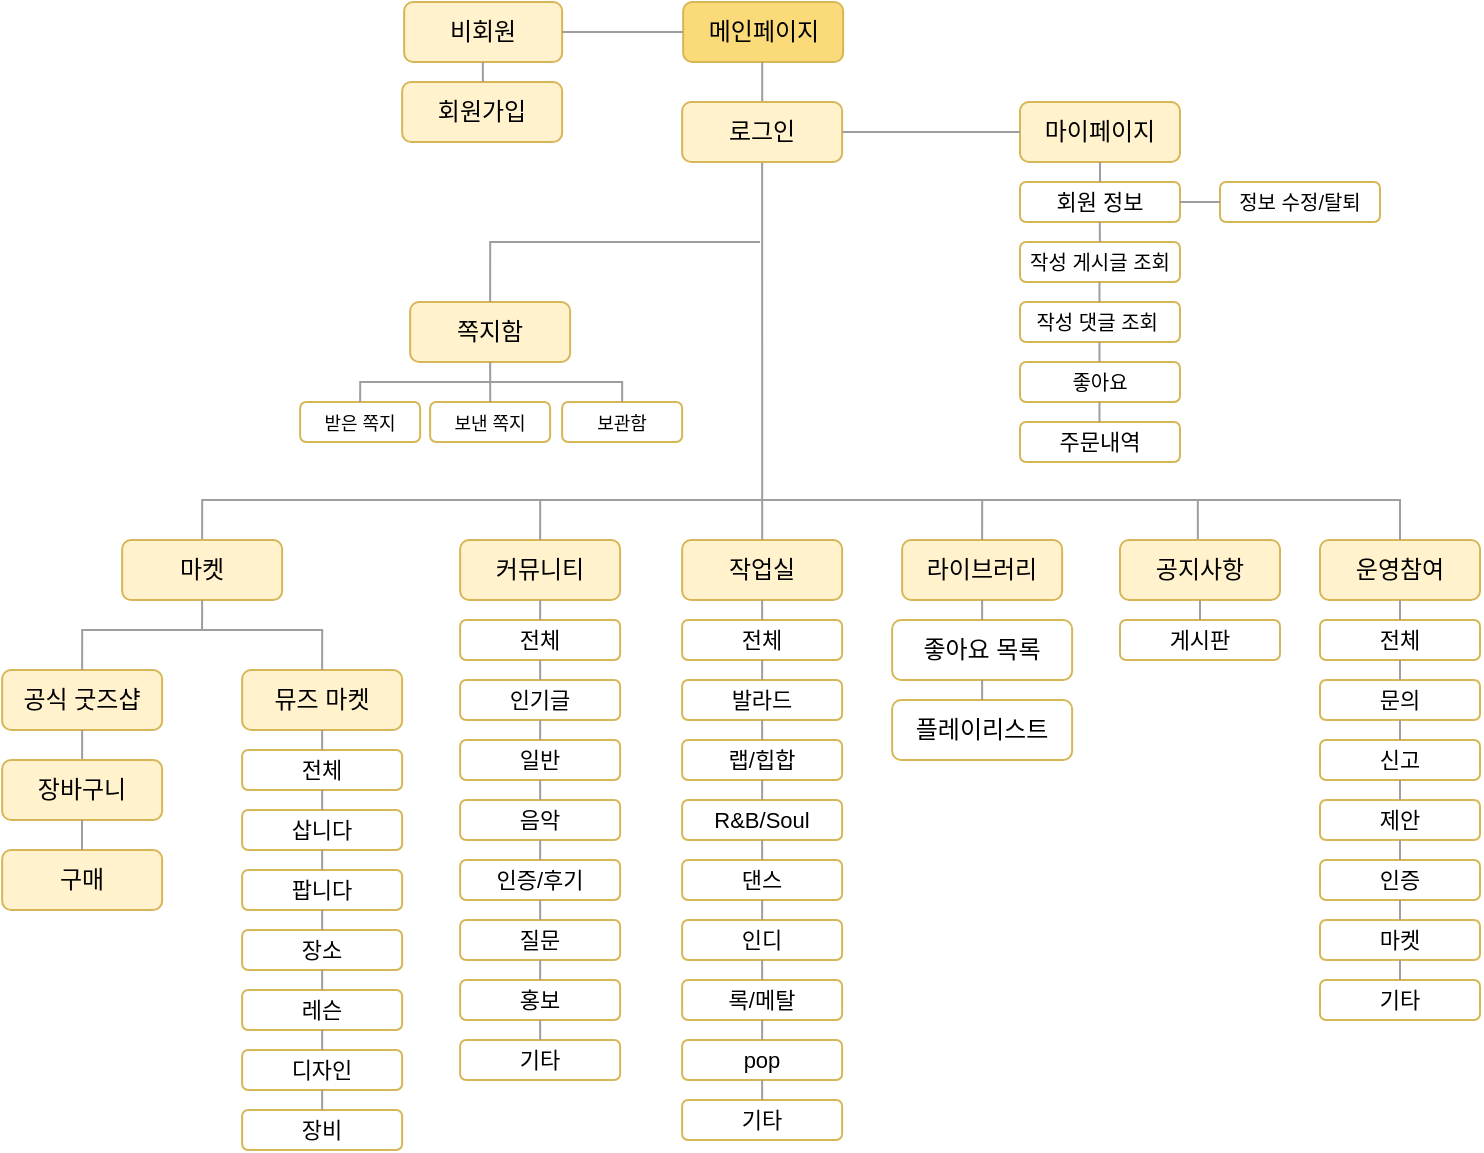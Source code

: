 <mxfile version="24.6.5" type="device" pages="2">
  <diagram name="페이지-1" id="FBjnpI0jLDktlnYusSt3">
    <mxGraphModel dx="1434" dy="1949" grid="1" gridSize="10" guides="1" tooltips="1" connect="1" arrows="1" fold="1" page="1" pageScale="1" pageWidth="827" pageHeight="1169" math="0" shadow="0">
      <root>
        <mxCell id="0" />
        <mxCell id="1" parent="0" />
        <mxCell id="0dvyu7xRg7RrmKDCG1FK-1" value="비회원" style="rounded=1;whiteSpace=wrap;html=1;fillColor=#fff2cc;strokeColor=#d6b656;" parent="1" vertex="1">
          <mxGeometry x="302.07" y="-90" width="79" height="30" as="geometry" />
        </mxCell>
        <mxCell id="0dvyu7xRg7RrmKDCG1FK-4" value="회원가입" style="rounded=1;whiteSpace=wrap;html=1;fillColor=#fff2cc;strokeColor=#d6b656;" parent="1" vertex="1">
          <mxGeometry x="301.07" y="-50" width="80" height="30" as="geometry" />
        </mxCell>
        <mxCell id="0dvyu7xRg7RrmKDCG1FK-15" value="마이페이지" style="rounded=1;whiteSpace=wrap;html=1;fillColor=#fff2cc;strokeColor=#d6b656;" parent="1" vertex="1">
          <mxGeometry x="610" y="-40" width="80" height="30" as="geometry" />
        </mxCell>
        <mxCell id="0dvyu7xRg7RrmKDCG1FK-17" value="회원 정보" style="rounded=1;whiteSpace=wrap;html=1;fillColor=#ffffff;strokeColor=#d6b656;fontSize=11;" parent="1" vertex="1">
          <mxGeometry x="610" width="80" height="20" as="geometry" />
        </mxCell>
        <mxCell id="0dvyu7xRg7RrmKDCG1FK-23" value="" style="edgeStyle=orthogonalEdgeStyle;rounded=0;orthogonalLoop=1;jettySize=auto;html=1;endArrow=none;endFill=0;strokeColor=#9e9e9e;exitX=0.5;exitY=0;exitDx=0;exitDy=0;entryX=0.5;entryY=1;entryDx=0;entryDy=0;" parent="1" source="0dvyu7xRg7RrmKDCG1FK-17" target="0dvyu7xRg7RrmKDCG1FK-15" edge="1">
          <mxGeometry relative="1" as="geometry">
            <mxPoint x="785" y="-5" as="sourcePoint" />
            <mxPoint x="700" y="-5" as="targetPoint" />
            <Array as="points" />
          </mxGeometry>
        </mxCell>
        <mxCell id="0dvyu7xRg7RrmKDCG1FK-30" value="라이브러리" style="rounded=1;whiteSpace=wrap;html=1;fillColor=#fff2cc;strokeColor=#d6b656;" parent="1" vertex="1">
          <mxGeometry x="551.07" y="179" width="80" height="30" as="geometry" />
        </mxCell>
        <mxCell id="0dvyu7xRg7RrmKDCG1FK-31" value="좋아요 목록" style="rounded=1;whiteSpace=wrap;html=1;fillColor=#ffffff;strokeColor=#d6b656;" parent="1" vertex="1">
          <mxGeometry x="546.07" y="219" width="90" height="30" as="geometry" />
        </mxCell>
        <mxCell id="0dvyu7xRg7RrmKDCG1FK-32" value="플레이리스트" style="rounded=1;whiteSpace=wrap;html=1;fillColor=#ffffff;strokeColor=#d6b656;" parent="1" vertex="1">
          <mxGeometry x="546.07" y="259" width="90" height="30" as="geometry" />
        </mxCell>
        <mxCell id="0dvyu7xRg7RrmKDCG1FK-33" value="&lt;font style=&quot;font-size: 9px;&quot;&gt;받은 쪽지&lt;/font&gt;" style="rounded=1;whiteSpace=wrap;html=1;fillColor=#ffffff;strokeColor=#d6b656;" parent="1" vertex="1">
          <mxGeometry x="250.07" y="110" width="60" height="20" as="geometry" />
        </mxCell>
        <mxCell id="0dvyu7xRg7RrmKDCG1FK-34" value="&lt;div style=&quot;font-size: 10px;&quot;&gt;&lt;font style=&quot;font-size: 10px;&quot;&gt;작성 게시글&amp;nbsp;&lt;/font&gt;&lt;span style=&quot;background-color: initial;&quot;&gt;조회&lt;/span&gt;&lt;/div&gt;" style="rounded=1;whiteSpace=wrap;html=1;fillColor=#ffffff;strokeColor=#d6b656;fontSize=11;" parent="1" vertex="1">
          <mxGeometry x="610" y="30" width="80" height="20" as="geometry" />
        </mxCell>
        <mxCell id="0dvyu7xRg7RrmKDCG1FK-35" value="&lt;div style=&quot;font-size: 10px;&quot;&gt;작성 댓글&amp;nbsp;&lt;span style=&quot;background-color: initial;&quot;&gt;조회&amp;nbsp;&lt;/span&gt;&lt;/div&gt;" style="rounded=1;whiteSpace=wrap;html=1;fillColor=#ffffff;strokeColor=#d6b656;fontSize=11;" parent="1" vertex="1">
          <mxGeometry x="610" y="60" width="80" height="20" as="geometry" />
        </mxCell>
        <mxCell id="0dvyu7xRg7RrmKDCG1FK-37" value="" style="edgeStyle=orthogonalEdgeStyle;rounded=0;orthogonalLoop=1;jettySize=auto;html=1;endArrow=none;endFill=0;strokeColor=#9e9e9e;entryX=0.5;entryY=1;entryDx=0;entryDy=0;" parent="1" edge="1">
          <mxGeometry relative="1" as="geometry">
            <mxPoint x="649.75" y="60" as="sourcePoint" />
            <mxPoint x="649.75" y="50" as="targetPoint" />
            <Array as="points" />
          </mxGeometry>
        </mxCell>
        <mxCell id="0dvyu7xRg7RrmKDCG1FK-38" value="쪽지함" style="rounded=1;whiteSpace=wrap;html=1;fillColor=#fff2cc;strokeColor=#d6b656;" parent="1" vertex="1">
          <mxGeometry x="305.07" y="60" width="80" height="30" as="geometry" />
        </mxCell>
        <mxCell id="0dvyu7xRg7RrmKDCG1FK-43" value="" style="edgeStyle=orthogonalEdgeStyle;rounded=0;orthogonalLoop=1;jettySize=auto;html=1;endArrow=none;endFill=0;strokeColor=#9e9e9e;exitX=0.5;exitY=0;exitDx=0;exitDy=0;entryX=0.5;entryY=1;entryDx=0;entryDy=0;" parent="1" source="0dvyu7xRg7RrmKDCG1FK-31" target="0dvyu7xRg7RrmKDCG1FK-30" edge="1">
          <mxGeometry relative="1" as="geometry">
            <mxPoint x="690.07" y="159" as="sourcePoint" />
            <mxPoint x="605.07" y="159" as="targetPoint" />
            <Array as="points" />
          </mxGeometry>
        </mxCell>
        <mxCell id="0dvyu7xRg7RrmKDCG1FK-46" value="" style="edgeStyle=orthogonalEdgeStyle;rounded=0;orthogonalLoop=1;jettySize=auto;html=1;endArrow=none;endFill=0;strokeColor=#9e9e9e;exitX=0.5;exitY=0;exitDx=0;exitDy=0;entryX=0.5;entryY=1;entryDx=0;entryDy=0;" parent="1" source="0dvyu7xRg7RrmKDCG1FK-32" target="0dvyu7xRg7RrmKDCG1FK-31" edge="1">
          <mxGeometry relative="1" as="geometry">
            <mxPoint x="774.07" y="213.66" as="sourcePoint" />
            <mxPoint x="689.07" y="213.66" as="targetPoint" />
            <Array as="points" />
          </mxGeometry>
        </mxCell>
        <mxCell id="0dvyu7xRg7RrmKDCG1FK-47" value="&lt;font style=&quot;font-size: 9px;&quot;&gt;보낸 쪽지&lt;/font&gt;" style="rounded=1;whiteSpace=wrap;html=1;fillColor=#ffffff;strokeColor=#d6b656;" parent="1" vertex="1">
          <mxGeometry x="315.07" y="110" width="60" height="20" as="geometry" />
        </mxCell>
        <mxCell id="0dvyu7xRg7RrmKDCG1FK-48" value="&lt;font style=&quot;font-size: 9px;&quot;&gt;보관함&lt;/font&gt;" style="rounded=1;whiteSpace=wrap;html=1;fillColor=#ffffff;strokeColor=#d6b656;" parent="1" vertex="1">
          <mxGeometry x="381.07" y="110" width="60" height="20" as="geometry" />
        </mxCell>
        <mxCell id="0dvyu7xRg7RrmKDCG1FK-50" value="" style="edgeStyle=orthogonalEdgeStyle;rounded=0;orthogonalLoop=1;jettySize=auto;html=1;endArrow=none;endFill=0;strokeColor=#9e9e9e;entryX=0.5;entryY=1;entryDx=0;entryDy=0;" parent="1" source="0dvyu7xRg7RrmKDCG1FK-47" target="0dvyu7xRg7RrmKDCG1FK-38" edge="1">
          <mxGeometry relative="1" as="geometry">
            <mxPoint x="635.07" y="74.71" as="sourcePoint" />
            <mxPoint x="480.07" y="74.71" as="targetPoint" />
            <Array as="points" />
          </mxGeometry>
        </mxCell>
        <mxCell id="0dvyu7xRg7RrmKDCG1FK-51" value="" style="edgeStyle=orthogonalEdgeStyle;rounded=0;orthogonalLoop=1;jettySize=auto;html=1;endArrow=none;endFill=0;strokeColor=#9e9e9e;exitX=0.5;exitY=0;exitDx=0;exitDy=0;entryX=0.5;entryY=0;entryDx=0;entryDy=0;" parent="1" source="0dvyu7xRg7RrmKDCG1FK-48" target="0dvyu7xRg7RrmKDCG1FK-33" edge="1">
          <mxGeometry relative="1" as="geometry">
            <mxPoint x="422.57" y="100" as="sourcePoint" />
            <mxPoint x="267.57" y="100" as="targetPoint" />
            <Array as="points">
              <mxPoint x="411.07" y="100" />
              <mxPoint x="280.07" y="100" />
            </Array>
          </mxGeometry>
        </mxCell>
        <mxCell id="0dvyu7xRg7RrmKDCG1FK-52" value="커뮤니티" style="rounded=1;whiteSpace=wrap;html=1;fillColor=#fff2cc;strokeColor=#d6b656;" parent="1" vertex="1">
          <mxGeometry x="330.07" y="179" width="80" height="30" as="geometry" />
        </mxCell>
        <mxCell id="0dvyu7xRg7RrmKDCG1FK-66" value="뮤즈 마켓" style="rounded=1;whiteSpace=wrap;html=1;fillColor=#fff2cc;strokeColor=#d6b656;" parent="1" vertex="1">
          <mxGeometry x="221.07" y="244" width="80" height="30" as="geometry" />
        </mxCell>
        <mxCell id="0dvyu7xRg7RrmKDCG1FK-67" value="전체" style="rounded=1;whiteSpace=wrap;html=1;fillColor=#ffffff;strokeColor=#d6b656;fontSize=11;" parent="1" vertex="1">
          <mxGeometry x="221.07" y="284" width="80" height="20" as="geometry" />
        </mxCell>
        <mxCell id="A5y9IBi3hMwTZEFRAEAs-2" value="" style="edgeStyle=orthogonalEdgeStyle;rounded=0;orthogonalLoop=1;jettySize=auto;html=1;endArrow=none;endFill=0;strokeColor=#9e9e9e;exitX=0.5;exitY=1;exitDx=0;exitDy=0;entryX=0.5;entryY=0;entryDx=0;entryDy=0;" parent="1" target="0dvyu7xRg7RrmKDCG1FK-67" edge="1">
          <mxGeometry relative="1" as="geometry">
            <mxPoint x="261.07" y="274" as="sourcePoint" />
            <mxPoint x="151.07" y="284" as="targetPoint" />
            <Array as="points" />
          </mxGeometry>
        </mxCell>
        <mxCell id="P94jC0ZwyTHtsRuPvJ_n-1" value="작업실" style="rounded=1;whiteSpace=wrap;html=1;fillColor=#fff2cc;strokeColor=#d6b656;" parent="1" vertex="1">
          <mxGeometry x="441.07" y="179" width="80" height="30" as="geometry" />
        </mxCell>
        <mxCell id="_TSB36N1gyCDnTx2Kz4D-2" value="메인페이지" style="rounded=1;whiteSpace=wrap;html=1;fillColor=#fbdb79;strokeColor=#d6b656;" parent="1" vertex="1">
          <mxGeometry x="441.57" y="-90" width="80" height="30" as="geometry" />
        </mxCell>
        <mxCell id="_TSB36N1gyCDnTx2Kz4D-8" value="" style="edgeStyle=orthogonalEdgeStyle;rounded=0;orthogonalLoop=1;jettySize=auto;html=1;endArrow=none;endFill=0;strokeColor=#9e9e9e;exitX=0.5;exitY=0;exitDx=0;exitDy=0;" parent="1" edge="1">
          <mxGeometry relative="1" as="geometry">
            <mxPoint x="698.93" y="179" as="sourcePoint" />
            <mxPoint x="201.07" y="179" as="targetPoint" />
            <Array as="points">
              <mxPoint x="699.07" y="159" />
              <mxPoint x="201.07" y="159" />
            </Array>
          </mxGeometry>
        </mxCell>
        <mxCell id="_TSB36N1gyCDnTx2Kz4D-9" value="" style="edgeStyle=orthogonalEdgeStyle;rounded=0;orthogonalLoop=1;jettySize=auto;html=1;endArrow=none;endFill=0;strokeColor=#9e9e9e;exitX=0.5;exitY=0;exitDx=0;exitDy=0;entryX=0.5;entryY=0;entryDx=0;entryDy=0;" parent="1" source="0dvyu7xRg7RrmKDCG1FK-30" target="0dvyu7xRg7RrmKDCG1FK-52" edge="1">
          <mxGeometry relative="1" as="geometry">
            <mxPoint x="541.07" y="169" as="sourcePoint" />
            <mxPoint x="410.07" y="169" as="targetPoint" />
            <Array as="points">
              <mxPoint x="591.07" y="159" />
              <mxPoint x="370.07" y="159" />
            </Array>
          </mxGeometry>
        </mxCell>
        <mxCell id="_TSB36N1gyCDnTx2Kz4D-10" value="" style="edgeStyle=orthogonalEdgeStyle;rounded=0;orthogonalLoop=1;jettySize=auto;html=1;endArrow=none;endFill=0;strokeColor=#9e9e9e;entryX=0.5;entryY=1;entryDx=0;entryDy=0;" parent="1" source="0dvyu7xRg7RrmKDCG1FK-5" target="_TSB36N1gyCDnTx2Kz4D-2" edge="1">
          <mxGeometry relative="1" as="geometry">
            <mxPoint x="630" y="380" as="sourcePoint" />
            <mxPoint x="485" y="420" as="targetPoint" />
            <Array as="points" />
          </mxGeometry>
        </mxCell>
        <mxCell id="LDmnW0OiDP1UQWlY4Xmx-5" value="" style="edgeStyle=orthogonalEdgeStyle;rounded=0;orthogonalLoop=1;jettySize=auto;html=1;endArrow=none;endFill=0;strokeColor=#9e9e9e;exitX=0.5;exitY=0;exitDx=0;exitDy=0;entryX=0.5;entryY=1;entryDx=0;entryDy=0;" parent="1" edge="1">
          <mxGeometry relative="1" as="geometry">
            <mxPoint x="341.44" y="-50" as="sourcePoint" />
            <mxPoint x="341.44" y="-60" as="targetPoint" />
            <Array as="points">
              <mxPoint x="341.44" y="-60" />
              <mxPoint x="341.44" y="-60" />
            </Array>
          </mxGeometry>
        </mxCell>
        <mxCell id="LDmnW0OiDP1UQWlY4Xmx-6" value="공지사항" style="rounded=1;whiteSpace=wrap;html=1;fillColor=#fff2cc;strokeColor=#d6b656;" parent="1" vertex="1">
          <mxGeometry x="660" y="179" width="80" height="30" as="geometry" />
        </mxCell>
        <mxCell id="LDmnW0OiDP1UQWlY4Xmx-7" value="&lt;font style=&quot;font-size: 11px;&quot;&gt;게시판&lt;/font&gt;" style="rounded=1;whiteSpace=wrap;html=1;fillColor=#ffffff;strokeColor=#d6b656;" parent="1" vertex="1">
          <mxGeometry x="660" y="219" width="80" height="20" as="geometry" />
        </mxCell>
        <mxCell id="LDmnW0OiDP1UQWlY4Xmx-8" value="" style="edgeStyle=orthogonalEdgeStyle;rounded=0;orthogonalLoop=1;jettySize=auto;html=1;endArrow=none;endFill=0;strokeColor=#9e9e9e;exitX=0.5;exitY=1;exitDx=0;exitDy=0;" parent="1" source="LDmnW0OiDP1UQWlY4Xmx-6" edge="1">
          <mxGeometry relative="1" as="geometry">
            <mxPoint x="644" y="219" as="sourcePoint" />
            <mxPoint x="700" y="219" as="targetPoint" />
            <Array as="points" />
          </mxGeometry>
        </mxCell>
        <mxCell id="LDmnW0OiDP1UQWlY4Xmx-9" value="운영참여" style="rounded=1;whiteSpace=wrap;html=1;fillColor=#fff2cc;strokeColor=#d6b656;" parent="1" vertex="1">
          <mxGeometry x="760" y="179" width="80" height="30" as="geometry" />
        </mxCell>
        <mxCell id="LDmnW0OiDP1UQWlY4Xmx-10" value="전체" style="rounded=1;whiteSpace=wrap;html=1;fillColor=#ffffff;strokeColor=#d6b656;fontSize=11;" parent="1" vertex="1">
          <mxGeometry x="760" y="219" width="80" height="20" as="geometry" />
        </mxCell>
        <mxCell id="LDmnW0OiDP1UQWlY4Xmx-11" value="" style="edgeStyle=orthogonalEdgeStyle;rounded=0;orthogonalLoop=1;jettySize=auto;html=1;endArrow=none;endFill=0;strokeColor=#9e9e9e;exitX=0.5;exitY=1;exitDx=0;exitDy=0;" parent="1" source="LDmnW0OiDP1UQWlY4Xmx-9" edge="1">
          <mxGeometry relative="1" as="geometry">
            <mxPoint x="744" y="219" as="sourcePoint" />
            <mxPoint x="800" y="219" as="targetPoint" />
            <Array as="points" />
          </mxGeometry>
        </mxCell>
        <mxCell id="LDmnW0OiDP1UQWlY4Xmx-12" value="문의" style="rounded=1;whiteSpace=wrap;html=1;fillColor=#ffffff;strokeColor=#d6b656;fontSize=11;" parent="1" vertex="1">
          <mxGeometry x="760" y="249" width="80" height="20" as="geometry" />
        </mxCell>
        <mxCell id="LDmnW0OiDP1UQWlY4Xmx-13" value="" style="edgeStyle=orthogonalEdgeStyle;rounded=0;orthogonalLoop=1;jettySize=auto;html=1;endArrow=none;endFill=0;strokeColor=#9e9e9e;exitX=0.5;exitY=1;exitDx=0;exitDy=0;" parent="1" edge="1">
          <mxGeometry relative="1" as="geometry">
            <mxPoint x="800" y="239" as="sourcePoint" />
            <mxPoint x="800" y="249" as="targetPoint" />
            <Array as="points" />
          </mxGeometry>
        </mxCell>
        <mxCell id="LDmnW0OiDP1UQWlY4Xmx-14" value="신고" style="rounded=1;whiteSpace=wrap;html=1;fillColor=#ffffff;strokeColor=#d6b656;fontSize=11;" parent="1" vertex="1">
          <mxGeometry x="760" y="279" width="80" height="20" as="geometry" />
        </mxCell>
        <mxCell id="LDmnW0OiDP1UQWlY4Xmx-15" value="" style="edgeStyle=orthogonalEdgeStyle;rounded=0;orthogonalLoop=1;jettySize=auto;html=1;endArrow=none;endFill=0;strokeColor=#9e9e9e;exitX=0.5;exitY=1;exitDx=0;exitDy=0;" parent="1" edge="1">
          <mxGeometry relative="1" as="geometry">
            <mxPoint x="800" y="269" as="sourcePoint" />
            <mxPoint x="800" y="279" as="targetPoint" />
            <Array as="points" />
          </mxGeometry>
        </mxCell>
        <mxCell id="LDmnW0OiDP1UQWlY4Xmx-16" value="제안" style="rounded=1;whiteSpace=wrap;html=1;fillColor=#ffffff;strokeColor=#d6b656;fontSize=11;" parent="1" vertex="1">
          <mxGeometry x="760" y="309" width="80" height="20" as="geometry" />
        </mxCell>
        <mxCell id="LDmnW0OiDP1UQWlY4Xmx-17" value="" style="edgeStyle=orthogonalEdgeStyle;rounded=0;orthogonalLoop=1;jettySize=auto;html=1;endArrow=none;endFill=0;strokeColor=#9e9e9e;exitX=0.5;exitY=1;exitDx=0;exitDy=0;" parent="1" edge="1">
          <mxGeometry relative="1" as="geometry">
            <mxPoint x="800" y="299" as="sourcePoint" />
            <mxPoint x="800" y="309" as="targetPoint" />
            <Array as="points" />
          </mxGeometry>
        </mxCell>
        <mxCell id="LDmnW0OiDP1UQWlY4Xmx-18" value="인증" style="rounded=1;whiteSpace=wrap;html=1;fillColor=#ffffff;strokeColor=#d6b656;fontSize=11;" parent="1" vertex="1">
          <mxGeometry x="760" y="339" width="80" height="20" as="geometry" />
        </mxCell>
        <mxCell id="LDmnW0OiDP1UQWlY4Xmx-19" value="" style="edgeStyle=orthogonalEdgeStyle;rounded=0;orthogonalLoop=1;jettySize=auto;html=1;endArrow=none;endFill=0;strokeColor=#9e9e9e;exitX=0.5;exitY=1;exitDx=0;exitDy=0;" parent="1" edge="1">
          <mxGeometry relative="1" as="geometry">
            <mxPoint x="800" y="329" as="sourcePoint" />
            <mxPoint x="800" y="339" as="targetPoint" />
            <Array as="points" />
          </mxGeometry>
        </mxCell>
        <mxCell id="LDmnW0OiDP1UQWlY4Xmx-20" value="마켓" style="rounded=1;whiteSpace=wrap;html=1;fillColor=#ffffff;strokeColor=#d6b656;fontSize=11;" parent="1" vertex="1">
          <mxGeometry x="760" y="369" width="80" height="20" as="geometry" />
        </mxCell>
        <mxCell id="LDmnW0OiDP1UQWlY4Xmx-21" value="" style="edgeStyle=orthogonalEdgeStyle;rounded=0;orthogonalLoop=1;jettySize=auto;html=1;endArrow=none;endFill=0;strokeColor=#9e9e9e;exitX=0.5;exitY=1;exitDx=0;exitDy=0;" parent="1" edge="1">
          <mxGeometry relative="1" as="geometry">
            <mxPoint x="800" y="359" as="sourcePoint" />
            <mxPoint x="800" y="369" as="targetPoint" />
            <Array as="points" />
          </mxGeometry>
        </mxCell>
        <mxCell id="LDmnW0OiDP1UQWlY4Xmx-22" value="기타" style="rounded=1;whiteSpace=wrap;html=1;fillColor=#ffffff;strokeColor=#d6b656;fontSize=11;" parent="1" vertex="1">
          <mxGeometry x="760" y="399" width="80" height="20" as="geometry" />
        </mxCell>
        <mxCell id="LDmnW0OiDP1UQWlY4Xmx-23" value="" style="edgeStyle=orthogonalEdgeStyle;rounded=0;orthogonalLoop=1;jettySize=auto;html=1;endArrow=none;endFill=0;strokeColor=#9e9e9e;exitX=0.5;exitY=1;exitDx=0;exitDy=0;" parent="1" edge="1">
          <mxGeometry relative="1" as="geometry">
            <mxPoint x="800" y="389" as="sourcePoint" />
            <mxPoint x="800" y="399" as="targetPoint" />
            <Array as="points" />
          </mxGeometry>
        </mxCell>
        <mxCell id="LDmnW0OiDP1UQWlY4Xmx-24" value="삽니다" style="rounded=1;whiteSpace=wrap;html=1;fillColor=#ffffff;strokeColor=#d6b656;fontSize=11;" parent="1" vertex="1">
          <mxGeometry x="221.07" y="314" width="80" height="20" as="geometry" />
        </mxCell>
        <mxCell id="LDmnW0OiDP1UQWlY4Xmx-25" value="" style="edgeStyle=orthogonalEdgeStyle;rounded=0;orthogonalLoop=1;jettySize=auto;html=1;endArrow=none;endFill=0;strokeColor=#9e9e9e;exitX=0.5;exitY=1;exitDx=0;exitDy=0;entryX=0.5;entryY=0;entryDx=0;entryDy=0;" parent="1" target="LDmnW0OiDP1UQWlY4Xmx-24" edge="1">
          <mxGeometry relative="1" as="geometry">
            <mxPoint x="261.07" y="304" as="sourcePoint" />
            <mxPoint x="151.07" y="314" as="targetPoint" />
            <Array as="points" />
          </mxGeometry>
        </mxCell>
        <mxCell id="LDmnW0OiDP1UQWlY4Xmx-26" value="팝니다" style="rounded=1;whiteSpace=wrap;html=1;fillColor=#ffffff;strokeColor=#d6b656;fontSize=11;" parent="1" vertex="1">
          <mxGeometry x="221.07" y="344" width="80" height="20" as="geometry" />
        </mxCell>
        <mxCell id="LDmnW0OiDP1UQWlY4Xmx-27" value="" style="edgeStyle=orthogonalEdgeStyle;rounded=0;orthogonalLoop=1;jettySize=auto;html=1;endArrow=none;endFill=0;strokeColor=#9e9e9e;exitX=0.5;exitY=1;exitDx=0;exitDy=0;entryX=0.5;entryY=0;entryDx=0;entryDy=0;" parent="1" target="LDmnW0OiDP1UQWlY4Xmx-26" edge="1">
          <mxGeometry relative="1" as="geometry">
            <mxPoint x="261.07" y="334" as="sourcePoint" />
            <mxPoint x="151.07" y="344" as="targetPoint" />
            <Array as="points" />
          </mxGeometry>
        </mxCell>
        <mxCell id="LDmnW0OiDP1UQWlY4Xmx-28" value="장소" style="rounded=1;whiteSpace=wrap;html=1;fillColor=#ffffff;strokeColor=#d6b656;fontSize=11;" parent="1" vertex="1">
          <mxGeometry x="221.07" y="374" width="80" height="20" as="geometry" />
        </mxCell>
        <mxCell id="LDmnW0OiDP1UQWlY4Xmx-29" value="" style="edgeStyle=orthogonalEdgeStyle;rounded=0;orthogonalLoop=1;jettySize=auto;html=1;endArrow=none;endFill=0;strokeColor=#9e9e9e;exitX=0.5;exitY=1;exitDx=0;exitDy=0;entryX=0.5;entryY=0;entryDx=0;entryDy=0;" parent="1" target="LDmnW0OiDP1UQWlY4Xmx-28" edge="1">
          <mxGeometry relative="1" as="geometry">
            <mxPoint x="261.07" y="364" as="sourcePoint" />
            <mxPoint x="151.07" y="374" as="targetPoint" />
            <Array as="points" />
          </mxGeometry>
        </mxCell>
        <mxCell id="LDmnW0OiDP1UQWlY4Xmx-30" value="레슨" style="rounded=1;whiteSpace=wrap;html=1;fillColor=#ffffff;strokeColor=#d6b656;fontSize=11;" parent="1" vertex="1">
          <mxGeometry x="221.07" y="404" width="80" height="20" as="geometry" />
        </mxCell>
        <mxCell id="LDmnW0OiDP1UQWlY4Xmx-31" value="" style="edgeStyle=orthogonalEdgeStyle;rounded=0;orthogonalLoop=1;jettySize=auto;html=1;endArrow=none;endFill=0;strokeColor=#9e9e9e;exitX=0.5;exitY=1;exitDx=0;exitDy=0;entryX=0.5;entryY=0;entryDx=0;entryDy=0;" parent="1" target="LDmnW0OiDP1UQWlY4Xmx-30" edge="1">
          <mxGeometry relative="1" as="geometry">
            <mxPoint x="261.07" y="394" as="sourcePoint" />
            <mxPoint x="151.07" y="404" as="targetPoint" />
            <Array as="points" />
          </mxGeometry>
        </mxCell>
        <mxCell id="LDmnW0OiDP1UQWlY4Xmx-32" value="디자인" style="rounded=1;whiteSpace=wrap;html=1;fillColor=#ffffff;strokeColor=#d6b656;fontSize=11;" parent="1" vertex="1">
          <mxGeometry x="221.07" y="434" width="80" height="20" as="geometry" />
        </mxCell>
        <mxCell id="LDmnW0OiDP1UQWlY4Xmx-33" value="" style="edgeStyle=orthogonalEdgeStyle;rounded=0;orthogonalLoop=1;jettySize=auto;html=1;endArrow=none;endFill=0;strokeColor=#9e9e9e;exitX=0.5;exitY=1;exitDx=0;exitDy=0;entryX=0.5;entryY=0;entryDx=0;entryDy=0;" parent="1" target="LDmnW0OiDP1UQWlY4Xmx-32" edge="1">
          <mxGeometry relative="1" as="geometry">
            <mxPoint x="261.07" y="424" as="sourcePoint" />
            <mxPoint x="151.07" y="434" as="targetPoint" />
            <Array as="points" />
          </mxGeometry>
        </mxCell>
        <mxCell id="LDmnW0OiDP1UQWlY4Xmx-34" value="장비" style="rounded=1;whiteSpace=wrap;html=1;fillColor=#ffffff;strokeColor=#d6b656;fontSize=11;" parent="1" vertex="1">
          <mxGeometry x="221.07" y="464" width="80" height="20" as="geometry" />
        </mxCell>
        <mxCell id="LDmnW0OiDP1UQWlY4Xmx-35" value="" style="edgeStyle=orthogonalEdgeStyle;rounded=0;orthogonalLoop=1;jettySize=auto;html=1;endArrow=none;endFill=0;strokeColor=#9e9e9e;exitX=0.5;exitY=1;exitDx=0;exitDy=0;entryX=0.5;entryY=0;entryDx=0;entryDy=0;" parent="1" target="LDmnW0OiDP1UQWlY4Xmx-34" edge="1">
          <mxGeometry relative="1" as="geometry">
            <mxPoint x="261.07" y="454" as="sourcePoint" />
            <mxPoint x="151.07" y="464" as="targetPoint" />
            <Array as="points" />
          </mxGeometry>
        </mxCell>
        <mxCell id="LDmnW0OiDP1UQWlY4Xmx-36" value="공식 굿즈샵" style="rounded=1;whiteSpace=wrap;html=1;fillColor=#fff2cc;strokeColor=#d6b656;" parent="1" vertex="1">
          <mxGeometry x="101.07" y="244" width="80" height="30" as="geometry" />
        </mxCell>
        <mxCell id="LDmnW0OiDP1UQWlY4Xmx-37" value="마켓" style="rounded=1;whiteSpace=wrap;html=1;fillColor=#fff2cc;strokeColor=#d6b656;" parent="1" vertex="1">
          <mxGeometry x="161.07" y="179" width="80" height="30" as="geometry" />
        </mxCell>
        <mxCell id="LDmnW0OiDP1UQWlY4Xmx-38" value="" style="edgeStyle=orthogonalEdgeStyle;rounded=0;orthogonalLoop=1;jettySize=auto;html=1;endArrow=none;endFill=0;strokeColor=#9e9e9e;" parent="1" edge="1">
          <mxGeometry relative="1" as="geometry">
            <mxPoint x="261.07" y="244" as="sourcePoint" />
            <mxPoint x="141.07" y="244" as="targetPoint" />
            <Array as="points">
              <mxPoint x="261.07" y="224" />
              <mxPoint x="141.07" y="224" />
            </Array>
          </mxGeometry>
        </mxCell>
        <mxCell id="LDmnW0OiDP1UQWlY4Xmx-40" value="" style="edgeStyle=orthogonalEdgeStyle;rounded=0;orthogonalLoop=1;jettySize=auto;html=1;endArrow=none;endFill=0;strokeColor=#9e9e9e;exitX=0.5;exitY=1;exitDx=0;exitDy=0;" parent="1" source="LDmnW0OiDP1UQWlY4Xmx-37" edge="1">
          <mxGeometry relative="1" as="geometry">
            <mxPoint x="201.04" y="214" as="sourcePoint" />
            <mxPoint x="201.04" y="224" as="targetPoint" />
            <Array as="points" />
          </mxGeometry>
        </mxCell>
        <mxCell id="LDmnW0OiDP1UQWlY4Xmx-42" value="" style="edgeStyle=orthogonalEdgeStyle;rounded=0;orthogonalLoop=1;jettySize=auto;html=1;endArrow=none;endFill=0;strokeColor=#9e9e9e;exitX=0.5;exitY=1;exitDx=0;exitDy=0;" parent="1" source="LDmnW0OiDP1UQWlY4Xmx-36" edge="1">
          <mxGeometry relative="1" as="geometry">
            <mxPoint x="141.03" y="284" as="sourcePoint" />
            <mxPoint x="141.07" y="289" as="targetPoint" />
            <Array as="points" />
          </mxGeometry>
        </mxCell>
        <mxCell id="LDmnW0OiDP1UQWlY4Xmx-43" value="장바구니" style="rounded=1;whiteSpace=wrap;html=1;fillColor=#fff2cc;strokeColor=#d6b656;" parent="1" vertex="1">
          <mxGeometry x="101.07" y="289" width="80" height="30" as="geometry" />
        </mxCell>
        <mxCell id="LDmnW0OiDP1UQWlY4Xmx-44" value="구매" style="rounded=1;whiteSpace=wrap;html=1;fillColor=#fff2cc;strokeColor=#d6b656;" parent="1" vertex="1">
          <mxGeometry x="101.07" y="334" width="80" height="30" as="geometry" />
        </mxCell>
        <mxCell id="LDmnW0OiDP1UQWlY4Xmx-45" value="" style="edgeStyle=orthogonalEdgeStyle;rounded=0;orthogonalLoop=1;jettySize=auto;html=1;endArrow=none;endFill=0;strokeColor=#9e9e9e;exitX=0.5;exitY=1;exitDx=0;exitDy=0;" parent="1" edge="1">
          <mxGeometry relative="1" as="geometry">
            <mxPoint x="141" y="319" as="sourcePoint" />
            <mxPoint x="141" y="334" as="targetPoint" />
            <Array as="points" />
          </mxGeometry>
        </mxCell>
        <mxCell id="LDmnW0OiDP1UQWlY4Xmx-48" value="전체" style="rounded=1;whiteSpace=wrap;html=1;fillColor=#ffffff;strokeColor=#d6b656;fontSize=11;" parent="1" vertex="1">
          <mxGeometry x="330.07" y="219" width="80" height="20" as="geometry" />
        </mxCell>
        <mxCell id="LDmnW0OiDP1UQWlY4Xmx-49" value="" style="edgeStyle=orthogonalEdgeStyle;rounded=0;orthogonalLoop=1;jettySize=auto;html=1;endArrow=none;endFill=0;strokeColor=#9e9e9e;exitX=0.5;exitY=1;exitDx=0;exitDy=0;entryX=0.5;entryY=0;entryDx=0;entryDy=0;" parent="1" target="LDmnW0OiDP1UQWlY4Xmx-48" edge="1">
          <mxGeometry relative="1" as="geometry">
            <mxPoint x="370.07" y="209" as="sourcePoint" />
            <mxPoint x="260.07" y="219" as="targetPoint" />
            <Array as="points" />
          </mxGeometry>
        </mxCell>
        <mxCell id="LDmnW0OiDP1UQWlY4Xmx-50" value="인기글" style="rounded=1;whiteSpace=wrap;html=1;fillColor=#ffffff;strokeColor=#d6b656;fontSize=11;" parent="1" vertex="1">
          <mxGeometry x="330.07" y="249" width="80" height="20" as="geometry" />
        </mxCell>
        <mxCell id="LDmnW0OiDP1UQWlY4Xmx-51" value="" style="edgeStyle=orthogonalEdgeStyle;rounded=0;orthogonalLoop=1;jettySize=auto;html=1;endArrow=none;endFill=0;strokeColor=#9e9e9e;exitX=0.5;exitY=1;exitDx=0;exitDy=0;entryX=0.5;entryY=0;entryDx=0;entryDy=0;" parent="1" target="LDmnW0OiDP1UQWlY4Xmx-50" edge="1">
          <mxGeometry relative="1" as="geometry">
            <mxPoint x="370.07" y="239" as="sourcePoint" />
            <mxPoint x="260.07" y="249" as="targetPoint" />
            <Array as="points" />
          </mxGeometry>
        </mxCell>
        <mxCell id="LDmnW0OiDP1UQWlY4Xmx-52" value="일반" style="rounded=1;whiteSpace=wrap;html=1;fillColor=#ffffff;strokeColor=#d6b656;fontSize=11;" parent="1" vertex="1">
          <mxGeometry x="330.07" y="279" width="80" height="20" as="geometry" />
        </mxCell>
        <mxCell id="LDmnW0OiDP1UQWlY4Xmx-53" value="" style="edgeStyle=orthogonalEdgeStyle;rounded=0;orthogonalLoop=1;jettySize=auto;html=1;endArrow=none;endFill=0;strokeColor=#9e9e9e;exitX=0.5;exitY=1;exitDx=0;exitDy=0;entryX=0.5;entryY=0;entryDx=0;entryDy=0;" parent="1" target="LDmnW0OiDP1UQWlY4Xmx-52" edge="1">
          <mxGeometry relative="1" as="geometry">
            <mxPoint x="370.07" y="269" as="sourcePoint" />
            <mxPoint x="260.07" y="279" as="targetPoint" />
            <Array as="points" />
          </mxGeometry>
        </mxCell>
        <mxCell id="LDmnW0OiDP1UQWlY4Xmx-54" value="음악" style="rounded=1;whiteSpace=wrap;html=1;fillColor=#ffffff;strokeColor=#d6b656;fontSize=11;" parent="1" vertex="1">
          <mxGeometry x="330.07" y="309" width="80" height="20" as="geometry" />
        </mxCell>
        <mxCell id="LDmnW0OiDP1UQWlY4Xmx-55" value="" style="edgeStyle=orthogonalEdgeStyle;rounded=0;orthogonalLoop=1;jettySize=auto;html=1;endArrow=none;endFill=0;strokeColor=#9e9e9e;exitX=0.5;exitY=1;exitDx=0;exitDy=0;entryX=0.5;entryY=0;entryDx=0;entryDy=0;" parent="1" target="LDmnW0OiDP1UQWlY4Xmx-54" edge="1">
          <mxGeometry relative="1" as="geometry">
            <mxPoint x="370.07" y="299" as="sourcePoint" />
            <mxPoint x="260.07" y="309" as="targetPoint" />
            <Array as="points" />
          </mxGeometry>
        </mxCell>
        <mxCell id="LDmnW0OiDP1UQWlY4Xmx-56" value="인증/후기" style="rounded=1;whiteSpace=wrap;html=1;fillColor=#ffffff;strokeColor=#d6b656;fontSize=11;" parent="1" vertex="1">
          <mxGeometry x="330.07" y="339" width="80" height="20" as="geometry" />
        </mxCell>
        <mxCell id="LDmnW0OiDP1UQWlY4Xmx-57" value="" style="edgeStyle=orthogonalEdgeStyle;rounded=0;orthogonalLoop=1;jettySize=auto;html=1;endArrow=none;endFill=0;strokeColor=#9e9e9e;exitX=0.5;exitY=1;exitDx=0;exitDy=0;entryX=0.5;entryY=0;entryDx=0;entryDy=0;" parent="1" target="LDmnW0OiDP1UQWlY4Xmx-56" edge="1">
          <mxGeometry relative="1" as="geometry">
            <mxPoint x="370.07" y="329" as="sourcePoint" />
            <mxPoint x="260.07" y="339" as="targetPoint" />
            <Array as="points" />
          </mxGeometry>
        </mxCell>
        <mxCell id="LDmnW0OiDP1UQWlY4Xmx-58" value="질문" style="rounded=1;whiteSpace=wrap;html=1;fillColor=#ffffff;strokeColor=#d6b656;fontSize=11;" parent="1" vertex="1">
          <mxGeometry x="330.07" y="369" width="80" height="20" as="geometry" />
        </mxCell>
        <mxCell id="LDmnW0OiDP1UQWlY4Xmx-59" value="" style="edgeStyle=orthogonalEdgeStyle;rounded=0;orthogonalLoop=1;jettySize=auto;html=1;endArrow=none;endFill=0;strokeColor=#9e9e9e;exitX=0.5;exitY=1;exitDx=0;exitDy=0;entryX=0.5;entryY=0;entryDx=0;entryDy=0;" parent="1" target="LDmnW0OiDP1UQWlY4Xmx-58" edge="1">
          <mxGeometry relative="1" as="geometry">
            <mxPoint x="370.07" y="359" as="sourcePoint" />
            <mxPoint x="260.07" y="369" as="targetPoint" />
            <Array as="points" />
          </mxGeometry>
        </mxCell>
        <mxCell id="LDmnW0OiDP1UQWlY4Xmx-60" value="홍보" style="rounded=1;whiteSpace=wrap;html=1;fillColor=#ffffff;strokeColor=#d6b656;fontSize=11;" parent="1" vertex="1">
          <mxGeometry x="330.07" y="399" width="80" height="20" as="geometry" />
        </mxCell>
        <mxCell id="LDmnW0OiDP1UQWlY4Xmx-61" value="" style="edgeStyle=orthogonalEdgeStyle;rounded=0;orthogonalLoop=1;jettySize=auto;html=1;endArrow=none;endFill=0;strokeColor=#9e9e9e;exitX=0.5;exitY=1;exitDx=0;exitDy=0;entryX=0.5;entryY=0;entryDx=0;entryDy=0;" parent="1" target="LDmnW0OiDP1UQWlY4Xmx-60" edge="1">
          <mxGeometry relative="1" as="geometry">
            <mxPoint x="370.07" y="389" as="sourcePoint" />
            <mxPoint x="260.07" y="399" as="targetPoint" />
            <Array as="points" />
          </mxGeometry>
        </mxCell>
        <mxCell id="LDmnW0OiDP1UQWlY4Xmx-63" value="기타" style="rounded=1;whiteSpace=wrap;html=1;fillColor=#ffffff;strokeColor=#d6b656;fontSize=11;" parent="1" vertex="1">
          <mxGeometry x="330.07" y="429" width="80" height="20" as="geometry" />
        </mxCell>
        <mxCell id="LDmnW0OiDP1UQWlY4Xmx-64" value="" style="edgeStyle=orthogonalEdgeStyle;rounded=0;orthogonalLoop=1;jettySize=auto;html=1;endArrow=none;endFill=0;strokeColor=#9e9e9e;exitX=0.5;exitY=1;exitDx=0;exitDy=0;entryX=0.5;entryY=0;entryDx=0;entryDy=0;" parent="1" target="LDmnW0OiDP1UQWlY4Xmx-63" edge="1">
          <mxGeometry relative="1" as="geometry">
            <mxPoint x="370.07" y="419" as="sourcePoint" />
            <mxPoint x="260.07" y="429" as="targetPoint" />
            <Array as="points" />
          </mxGeometry>
        </mxCell>
        <mxCell id="LDmnW0OiDP1UQWlY4Xmx-65" value="전체" style="rounded=1;whiteSpace=wrap;html=1;fillColor=#ffffff;strokeColor=#d6b656;fontSize=11;" parent="1" vertex="1">
          <mxGeometry x="441.07" y="219" width="80" height="20" as="geometry" />
        </mxCell>
        <mxCell id="LDmnW0OiDP1UQWlY4Xmx-66" value="" style="edgeStyle=orthogonalEdgeStyle;rounded=0;orthogonalLoop=1;jettySize=auto;html=1;endArrow=none;endFill=0;strokeColor=#9e9e9e;exitX=0.5;exitY=1;exitDx=0;exitDy=0;entryX=0.5;entryY=0;entryDx=0;entryDy=0;" parent="1" target="LDmnW0OiDP1UQWlY4Xmx-65" edge="1">
          <mxGeometry relative="1" as="geometry">
            <mxPoint x="481.07" y="209" as="sourcePoint" />
            <mxPoint x="371.07" y="219" as="targetPoint" />
            <Array as="points" />
          </mxGeometry>
        </mxCell>
        <mxCell id="LDmnW0OiDP1UQWlY4Xmx-67" value="발라드" style="rounded=1;whiteSpace=wrap;html=1;fillColor=#ffffff;strokeColor=#d6b656;fontSize=11;" parent="1" vertex="1">
          <mxGeometry x="441.07" y="249" width="80" height="20" as="geometry" />
        </mxCell>
        <mxCell id="LDmnW0OiDP1UQWlY4Xmx-68" value="" style="edgeStyle=orthogonalEdgeStyle;rounded=0;orthogonalLoop=1;jettySize=auto;html=1;endArrow=none;endFill=0;strokeColor=#9e9e9e;exitX=0.5;exitY=1;exitDx=0;exitDy=0;entryX=0.5;entryY=0;entryDx=0;entryDy=0;" parent="1" target="LDmnW0OiDP1UQWlY4Xmx-67" edge="1">
          <mxGeometry relative="1" as="geometry">
            <mxPoint x="481.07" y="239" as="sourcePoint" />
            <mxPoint x="371.07" y="249" as="targetPoint" />
            <Array as="points" />
          </mxGeometry>
        </mxCell>
        <mxCell id="LDmnW0OiDP1UQWlY4Xmx-69" value="랩/힙합" style="rounded=1;whiteSpace=wrap;html=1;fillColor=#ffffff;strokeColor=#d6b656;fontSize=11;" parent="1" vertex="1">
          <mxGeometry x="441.07" y="279" width="80" height="20" as="geometry" />
        </mxCell>
        <mxCell id="LDmnW0OiDP1UQWlY4Xmx-70" value="" style="edgeStyle=orthogonalEdgeStyle;rounded=0;orthogonalLoop=1;jettySize=auto;html=1;endArrow=none;endFill=0;strokeColor=#9e9e9e;exitX=0.5;exitY=1;exitDx=0;exitDy=0;entryX=0.5;entryY=0;entryDx=0;entryDy=0;" parent="1" target="LDmnW0OiDP1UQWlY4Xmx-69" edge="1">
          <mxGeometry relative="1" as="geometry">
            <mxPoint x="481.07" y="269" as="sourcePoint" />
            <mxPoint x="371.07" y="279" as="targetPoint" />
            <Array as="points" />
          </mxGeometry>
        </mxCell>
        <mxCell id="LDmnW0OiDP1UQWlY4Xmx-71" value="R&amp;amp;B/Soul" style="rounded=1;whiteSpace=wrap;html=1;fillColor=#ffffff;strokeColor=#d6b656;fontSize=11;" parent="1" vertex="1">
          <mxGeometry x="441.07" y="309" width="80" height="20" as="geometry" />
        </mxCell>
        <mxCell id="LDmnW0OiDP1UQWlY4Xmx-72" value="" style="edgeStyle=orthogonalEdgeStyle;rounded=0;orthogonalLoop=1;jettySize=auto;html=1;endArrow=none;endFill=0;strokeColor=#9e9e9e;exitX=0.5;exitY=1;exitDx=0;exitDy=0;entryX=0.5;entryY=0;entryDx=0;entryDy=0;" parent="1" target="LDmnW0OiDP1UQWlY4Xmx-71" edge="1">
          <mxGeometry relative="1" as="geometry">
            <mxPoint x="481.07" y="299" as="sourcePoint" />
            <mxPoint x="371.07" y="309" as="targetPoint" />
            <Array as="points" />
          </mxGeometry>
        </mxCell>
        <mxCell id="LDmnW0OiDP1UQWlY4Xmx-73" value="댄스" style="rounded=1;whiteSpace=wrap;html=1;fillColor=#ffffff;strokeColor=#d6b656;fontSize=11;" parent="1" vertex="1">
          <mxGeometry x="441.07" y="339" width="80" height="20" as="geometry" />
        </mxCell>
        <mxCell id="LDmnW0OiDP1UQWlY4Xmx-74" value="" style="edgeStyle=orthogonalEdgeStyle;rounded=0;orthogonalLoop=1;jettySize=auto;html=1;endArrow=none;endFill=0;strokeColor=#9e9e9e;exitX=0.5;exitY=1;exitDx=0;exitDy=0;entryX=0.5;entryY=0;entryDx=0;entryDy=0;" parent="1" target="LDmnW0OiDP1UQWlY4Xmx-73" edge="1">
          <mxGeometry relative="1" as="geometry">
            <mxPoint x="481.07" y="329" as="sourcePoint" />
            <mxPoint x="371.07" y="339" as="targetPoint" />
            <Array as="points" />
          </mxGeometry>
        </mxCell>
        <mxCell id="LDmnW0OiDP1UQWlY4Xmx-75" value="인디" style="rounded=1;whiteSpace=wrap;html=1;fillColor=#ffffff;strokeColor=#d6b656;fontSize=11;" parent="1" vertex="1">
          <mxGeometry x="441.07" y="369" width="80" height="20" as="geometry" />
        </mxCell>
        <mxCell id="LDmnW0OiDP1UQWlY4Xmx-76" value="" style="edgeStyle=orthogonalEdgeStyle;rounded=0;orthogonalLoop=1;jettySize=auto;html=1;endArrow=none;endFill=0;strokeColor=#9e9e9e;exitX=0.5;exitY=1;exitDx=0;exitDy=0;entryX=0.5;entryY=0;entryDx=0;entryDy=0;" parent="1" target="LDmnW0OiDP1UQWlY4Xmx-75" edge="1">
          <mxGeometry relative="1" as="geometry">
            <mxPoint x="481.07" y="359" as="sourcePoint" />
            <mxPoint x="371.07" y="369" as="targetPoint" />
            <Array as="points" />
          </mxGeometry>
        </mxCell>
        <mxCell id="LDmnW0OiDP1UQWlY4Xmx-77" value="록/메탈" style="rounded=1;whiteSpace=wrap;html=1;fillColor=#ffffff;strokeColor=#d6b656;fontSize=11;" parent="1" vertex="1">
          <mxGeometry x="441.07" y="399" width="80" height="20" as="geometry" />
        </mxCell>
        <mxCell id="LDmnW0OiDP1UQWlY4Xmx-78" value="" style="edgeStyle=orthogonalEdgeStyle;rounded=0;orthogonalLoop=1;jettySize=auto;html=1;endArrow=none;endFill=0;strokeColor=#9e9e9e;exitX=0.5;exitY=1;exitDx=0;exitDy=0;entryX=0.5;entryY=0;entryDx=0;entryDy=0;" parent="1" target="LDmnW0OiDP1UQWlY4Xmx-77" edge="1">
          <mxGeometry relative="1" as="geometry">
            <mxPoint x="481.07" y="389" as="sourcePoint" />
            <mxPoint x="371.07" y="399" as="targetPoint" />
            <Array as="points" />
          </mxGeometry>
        </mxCell>
        <mxCell id="LDmnW0OiDP1UQWlY4Xmx-79" value="pop" style="rounded=1;whiteSpace=wrap;html=1;fillColor=#ffffff;strokeColor=#d6b656;fontSize=11;" parent="1" vertex="1">
          <mxGeometry x="441.07" y="429" width="80" height="20" as="geometry" />
        </mxCell>
        <mxCell id="LDmnW0OiDP1UQWlY4Xmx-80" value="" style="edgeStyle=orthogonalEdgeStyle;rounded=0;orthogonalLoop=1;jettySize=auto;html=1;endArrow=none;endFill=0;strokeColor=#9e9e9e;exitX=0.5;exitY=1;exitDx=0;exitDy=0;entryX=0.5;entryY=0;entryDx=0;entryDy=0;" parent="1" target="LDmnW0OiDP1UQWlY4Xmx-79" edge="1">
          <mxGeometry relative="1" as="geometry">
            <mxPoint x="481.07" y="419" as="sourcePoint" />
            <mxPoint x="371.07" y="429" as="targetPoint" />
            <Array as="points" />
          </mxGeometry>
        </mxCell>
        <mxCell id="LDmnW0OiDP1UQWlY4Xmx-81" value="기타" style="rounded=1;whiteSpace=wrap;html=1;fillColor=#ffffff;strokeColor=#d6b656;fontSize=11;" parent="1" vertex="1">
          <mxGeometry x="441.07" y="459" width="80" height="20" as="geometry" />
        </mxCell>
        <mxCell id="LDmnW0OiDP1UQWlY4Xmx-82" value="" style="edgeStyle=orthogonalEdgeStyle;rounded=0;orthogonalLoop=1;jettySize=auto;html=1;endArrow=none;endFill=0;strokeColor=#9e9e9e;exitX=0.5;exitY=1;exitDx=0;exitDy=0;entryX=0.5;entryY=0;entryDx=0;entryDy=0;" parent="1" target="LDmnW0OiDP1UQWlY4Xmx-81" edge="1">
          <mxGeometry relative="1" as="geometry">
            <mxPoint x="481.07" y="449" as="sourcePoint" />
            <mxPoint x="371.07" y="459" as="targetPoint" />
            <Array as="points" />
          </mxGeometry>
        </mxCell>
        <mxCell id="LDmnW0OiDP1UQWlY4Xmx-83" value="" style="edgeStyle=orthogonalEdgeStyle;rounded=0;orthogonalLoop=1;jettySize=auto;html=1;endArrow=none;endFill=0;strokeColor=#9e9e9e;exitX=0.5;exitY=0;exitDx=0;exitDy=0;" parent="1" source="0dvyu7xRg7RrmKDCG1FK-38" edge="1">
          <mxGeometry relative="1" as="geometry">
            <mxPoint x="701" y="-130.0" as="sourcePoint" />
            <mxPoint x="480" y="30" as="targetPoint" />
            <Array as="points">
              <mxPoint x="345" y="30" />
            </Array>
          </mxGeometry>
        </mxCell>
        <mxCell id="LDmnW0OiDP1UQWlY4Xmx-84" value="" style="edgeStyle=orthogonalEdgeStyle;rounded=0;orthogonalLoop=1;jettySize=auto;html=1;endArrow=none;endFill=0;strokeColor=#9e9e9e;exitX=1;exitY=0.5;exitDx=0;exitDy=0;entryX=0.5;entryY=0;entryDx=0;entryDy=0;" parent="1" target="LDmnW0OiDP1UQWlY4Xmx-9" edge="1">
          <mxGeometry relative="1" as="geometry">
            <mxPoint x="699" y="159" as="sourcePoint" />
            <mxPoint x="800" y="178" as="targetPoint" />
            <Array as="points">
              <mxPoint x="800" y="159" />
            </Array>
          </mxGeometry>
        </mxCell>
        <mxCell id="LDmnW0OiDP1UQWlY4Xmx-85" value="" style="edgeStyle=orthogonalEdgeStyle;rounded=0;orthogonalLoop=1;jettySize=auto;html=1;endArrow=none;endFill=0;strokeColor=#9e9e9e;entryX=0.5;entryY=1;entryDx=0;entryDy=0;" parent="1" edge="1">
          <mxGeometry relative="1" as="geometry">
            <mxPoint x="649.94" y="30" as="sourcePoint" />
            <mxPoint x="649.94" y="20" as="targetPoint" />
            <Array as="points">
              <mxPoint x="650.19" y="20" />
            </Array>
          </mxGeometry>
        </mxCell>
        <mxCell id="LDmnW0OiDP1UQWlY4Xmx-88" value="&lt;div style=&quot;font-size: 10px;&quot;&gt;좋아요&lt;/div&gt;" style="rounded=1;whiteSpace=wrap;html=1;fillColor=#ffffff;strokeColor=#d6b656;fontSize=11;" parent="1" vertex="1">
          <mxGeometry x="610" y="90" width="80" height="20" as="geometry" />
        </mxCell>
        <mxCell id="LDmnW0OiDP1UQWlY4Xmx-89" value="" style="edgeStyle=orthogonalEdgeStyle;rounded=0;orthogonalLoop=1;jettySize=auto;html=1;endArrow=none;endFill=0;strokeColor=#9e9e9e;entryX=0.5;entryY=1;entryDx=0;entryDy=0;" parent="1" edge="1">
          <mxGeometry relative="1" as="geometry">
            <mxPoint x="649.75" y="90" as="sourcePoint" />
            <mxPoint x="649.75" y="80" as="targetPoint" />
            <Array as="points" />
          </mxGeometry>
        </mxCell>
        <mxCell id="LDmnW0OiDP1UQWlY4Xmx-90" value="&lt;div style=&quot;&quot;&gt;주문내역&lt;/div&gt;" style="rounded=1;whiteSpace=wrap;html=1;fillColor=#ffffff;strokeColor=#d6b656;fontSize=11;" parent="1" vertex="1">
          <mxGeometry x="610" y="120" width="80" height="20" as="geometry" />
        </mxCell>
        <mxCell id="LDmnW0OiDP1UQWlY4Xmx-91" value="" style="edgeStyle=orthogonalEdgeStyle;rounded=0;orthogonalLoop=1;jettySize=auto;html=1;endArrow=none;endFill=0;strokeColor=#9e9e9e;entryX=0.5;entryY=1;entryDx=0;entryDy=0;" parent="1" edge="1">
          <mxGeometry relative="1" as="geometry">
            <mxPoint x="649.75" y="120" as="sourcePoint" />
            <mxPoint x="649.75" y="110" as="targetPoint" />
            <Array as="points" />
          </mxGeometry>
        </mxCell>
        <mxCell id="LDmnW0OiDP1UQWlY4Xmx-92" value="" style="edgeStyle=orthogonalEdgeStyle;rounded=0;orthogonalLoop=1;jettySize=auto;html=1;endArrow=none;endFill=0;strokeColor=#9e9e9e;entryX=0.5;entryY=1;entryDx=0;entryDy=0;" parent="1" source="P94jC0ZwyTHtsRuPvJ_n-1" edge="1">
          <mxGeometry relative="1" as="geometry">
            <mxPoint x="481" y="210" as="sourcePoint" />
            <mxPoint x="481.07" y="-21" as="targetPoint" />
            <Array as="points" />
          </mxGeometry>
        </mxCell>
        <mxCell id="0dvyu7xRg7RrmKDCG1FK-5" value="로그인" style="rounded=1;whiteSpace=wrap;html=1;fillColor=#fff2cc;strokeColor=#d6b656;" parent="1" vertex="1">
          <mxGeometry x="441.07" y="-40" width="80" height="30" as="geometry" />
        </mxCell>
        <mxCell id="LDmnW0OiDP1UQWlY4Xmx-93" value="" style="edgeStyle=orthogonalEdgeStyle;rounded=0;orthogonalLoop=1;jettySize=auto;html=1;endArrow=none;endFill=0;strokeColor=#9e9e9e;entryX=1;entryY=0.5;entryDx=0;entryDy=0;exitX=0;exitY=0.5;exitDx=0;exitDy=0;" parent="1" source="_TSB36N1gyCDnTx2Kz4D-2" target="0dvyu7xRg7RrmKDCG1FK-1" edge="1">
          <mxGeometry relative="1" as="geometry">
            <mxPoint x="440" y="-75" as="sourcePoint" />
            <mxPoint x="350" y="17.25" as="targetPoint" />
            <Array as="points" />
          </mxGeometry>
        </mxCell>
        <mxCell id="LDmnW0OiDP1UQWlY4Xmx-94" value="" style="edgeStyle=orthogonalEdgeStyle;rounded=0;orthogonalLoop=1;jettySize=auto;html=1;endArrow=none;endFill=0;strokeColor=#9e9e9e;exitX=0;exitY=0.5;exitDx=0;exitDy=0;entryX=1;entryY=0.5;entryDx=0;entryDy=0;" parent="1" source="0dvyu7xRg7RrmKDCG1FK-15" target="0dvyu7xRg7RrmKDCG1FK-5" edge="1">
          <mxGeometry relative="1" as="geometry">
            <mxPoint x="355" y="70" as="sourcePoint" />
            <mxPoint x="490" y="40" as="targetPoint" />
            <Array as="points">
              <mxPoint x="530" y="-25" />
              <mxPoint x="530" y="-25" />
            </Array>
          </mxGeometry>
        </mxCell>
        <mxCell id="LDmnW0OiDP1UQWlY4Xmx-95" value="정보 수정/탈퇴" style="rounded=1;whiteSpace=wrap;html=1;fillColor=#ffffff;strokeColor=#d6b656;fontSize=10;" parent="1" vertex="1">
          <mxGeometry x="710" width="80" height="20" as="geometry" />
        </mxCell>
        <mxCell id="LDmnW0OiDP1UQWlY4Xmx-98" value="" style="edgeStyle=orthogonalEdgeStyle;rounded=0;orthogonalLoop=1;jettySize=auto;html=1;endArrow=none;endFill=0;strokeColor=#9e9e9e;exitX=0;exitY=0.5;exitDx=0;exitDy=0;entryX=1;entryY=0.5;entryDx=0;entryDy=0;" parent="1" source="LDmnW0OiDP1UQWlY4Xmx-95" target="0dvyu7xRg7RrmKDCG1FK-17" edge="1">
          <mxGeometry relative="1" as="geometry">
            <mxPoint x="859" y="-40" as="sourcePoint" />
            <mxPoint x="770" y="-40" as="targetPoint" />
            <Array as="points">
              <mxPoint x="700" y="10" />
              <mxPoint x="700" y="10" />
            </Array>
          </mxGeometry>
        </mxCell>
      </root>
    </mxGraphModel>
  </diagram>
  <diagram id="xNR_wR3gsrpRQzBDr1mU" name="페이지-2">
    <mxGraphModel grid="1" page="1" gridSize="10" guides="1" tooltips="1" connect="1" arrows="1" fold="1" pageScale="1" pageWidth="827" pageHeight="1169" math="0" shadow="0">
      <root>
        <mxCell id="0" />
        <mxCell id="1" parent="0" />
      </root>
    </mxGraphModel>
  </diagram>
</mxfile>
